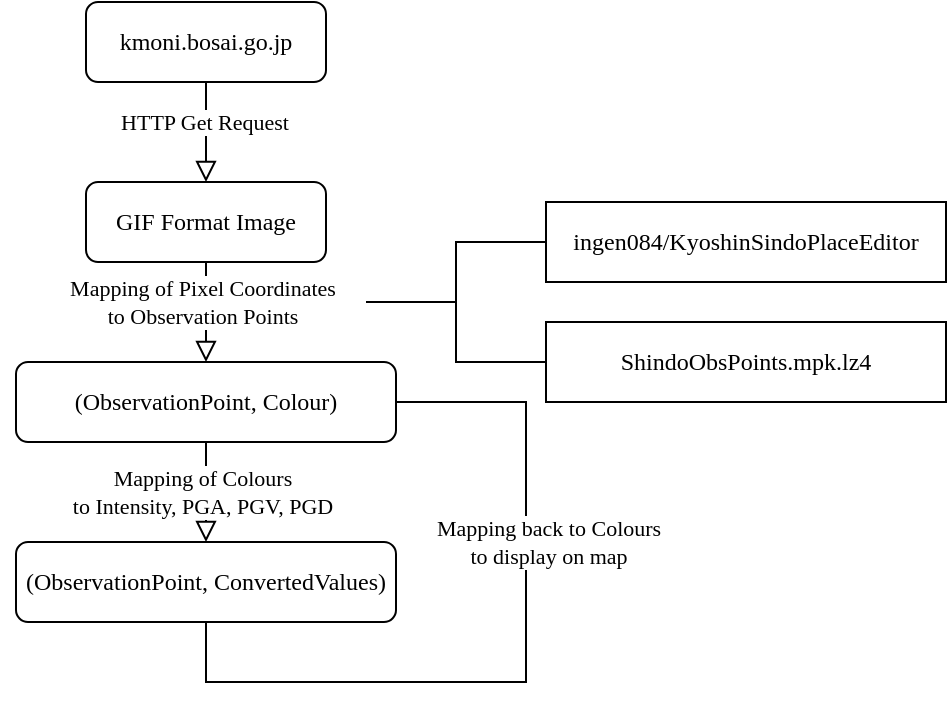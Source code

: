 <mxfile version="24.7.17">
  <diagram id="C5RBs43oDa-KdzZeNtuy" name="Page-1">
    <mxGraphModel dx="830" dy="475" grid="1" gridSize="10" guides="1" tooltips="1" connect="1" arrows="1" fold="1" page="1" pageScale="1" pageWidth="583" pageHeight="413" math="0" shadow="0">
      <root>
        <mxCell id="WIyWlLk6GJQsqaUBKTNV-0" />
        <mxCell id="WIyWlLk6GJQsqaUBKTNV-1" parent="WIyWlLk6GJQsqaUBKTNV-0" />
        <mxCell id="WIyWlLk6GJQsqaUBKTNV-2" value="" style="rounded=0;html=1;jettySize=auto;orthogonalLoop=1;fontSize=11;endArrow=block;endFill=0;endSize=8;strokeWidth=1;shadow=0;labelBackgroundColor=none;edgeStyle=orthogonalEdgeStyle;entryX=0.5;entryY=0;entryDx=0;entryDy=0;" parent="WIyWlLk6GJQsqaUBKTNV-1" source="WIyWlLk6GJQsqaUBKTNV-3" target="WIyWlLk6GJQsqaUBKTNV-7" edge="1">
          <mxGeometry relative="1" as="geometry">
            <mxPoint x="165" y="140" as="targetPoint" />
          </mxGeometry>
        </mxCell>
        <mxCell id="Ve1Vkk34Bk3RIba6Zb0x-0" value="HTTP Get Request" style="edgeLabel;html=1;align=center;verticalAlign=middle;resizable=0;points=[];fontFamily=STIX;" parent="WIyWlLk6GJQsqaUBKTNV-2" vertex="1" connectable="0">
          <mxGeometry x="-0.196" y="-1" relative="1" as="geometry">
            <mxPoint as="offset" />
          </mxGeometry>
        </mxCell>
        <mxCell id="WIyWlLk6GJQsqaUBKTNV-3" value="kmoni.bosai.go.jp" style="rounded=1;whiteSpace=wrap;html=1;fontSize=12;glass=0;strokeWidth=1;shadow=0;fontFamily=STIX;" parent="WIyWlLk6GJQsqaUBKTNV-1" vertex="1">
          <mxGeometry x="105" y="40" width="120" height="40" as="geometry" />
        </mxCell>
        <mxCell id="Ve1Vkk34Bk3RIba6Zb0x-3" style="edgeStyle=orthogonalEdgeStyle;rounded=0;orthogonalLoop=1;jettySize=auto;html=1;exitX=0.5;exitY=1;exitDx=0;exitDy=0;endArrow=block;endFill=0;endSize=8;" parent="WIyWlLk6GJQsqaUBKTNV-1" source="WIyWlLk6GJQsqaUBKTNV-7" target="WIyWlLk6GJQsqaUBKTNV-12" edge="1">
          <mxGeometry relative="1" as="geometry" />
        </mxCell>
        <mxCell id="Ve1Vkk34Bk3RIba6Zb0x-4" value="Mapping of Pixel Coordinates&lt;div&gt;to Observation Points&lt;/div&gt;" style="edgeLabel;html=1;align=center;verticalAlign=middle;resizable=0;points=[];fontFamily=STIX;" parent="Ve1Vkk34Bk3RIba6Zb0x-3" vertex="1" connectable="0">
          <mxGeometry x="-0.219" y="-2" relative="1" as="geometry">
            <mxPoint as="offset" />
          </mxGeometry>
        </mxCell>
        <mxCell id="WIyWlLk6GJQsqaUBKTNV-7" value="GIF Format Image" style="rounded=1;whiteSpace=wrap;html=1;fontSize=12;glass=0;strokeWidth=1;shadow=0;fontFamily=STIX;" parent="WIyWlLk6GJQsqaUBKTNV-1" vertex="1">
          <mxGeometry x="105" y="130" width="120" height="40" as="geometry" />
        </mxCell>
        <mxCell id="Ve1Vkk34Bk3RIba6Zb0x-8" style="edgeStyle=orthogonalEdgeStyle;rounded=0;orthogonalLoop=1;jettySize=auto;html=1;entryX=0;entryY=0.5;entryDx=0;entryDy=0;exitX=0.5;exitY=1;exitDx=0;exitDy=0;" parent="WIyWlLk6GJQsqaUBKTNV-1" source="WIyWlLk6GJQsqaUBKTNV-11" target="WIyWlLk6GJQsqaUBKTNV-12" edge="1">
          <mxGeometry relative="1" as="geometry">
            <mxPoint x="55" y="340" as="sourcePoint" />
            <Array as="points">
              <mxPoint x="165" y="380" />
              <mxPoint x="325" y="380" />
              <mxPoint x="325" y="240" />
            </Array>
          </mxGeometry>
        </mxCell>
        <mxCell id="Ve1Vkk34Bk3RIba6Zb0x-9" value="Mapping back to Colours&lt;div&gt;to display on map&lt;/div&gt;" style="edgeLabel;html=1;align=center;verticalAlign=middle;resizable=0;points=[];fontFamily=STIX;" parent="Ve1Vkk34Bk3RIba6Zb0x-8" vertex="1" connectable="0">
          <mxGeometry x="-0.445" y="2" relative="1" as="geometry">
            <mxPoint x="38" y="-68" as="offset" />
          </mxGeometry>
        </mxCell>
        <mxCell id="WIyWlLk6GJQsqaUBKTNV-11" value="(ObservationPoint, ConvertedValues)" style="rounded=1;whiteSpace=wrap;html=1;fontSize=12;glass=0;strokeWidth=1;shadow=0;fontFamily=STIX;" parent="WIyWlLk6GJQsqaUBKTNV-1" vertex="1">
          <mxGeometry x="70" y="310" width="190" height="40" as="geometry" />
        </mxCell>
        <mxCell id="Ve1Vkk34Bk3RIba6Zb0x-5" style="edgeStyle=orthogonalEdgeStyle;rounded=0;orthogonalLoop=1;jettySize=auto;html=1;exitX=0.5;exitY=1;exitDx=0;exitDy=0;endSize=8;endArrow=block;endFill=0;" parent="WIyWlLk6GJQsqaUBKTNV-1" source="WIyWlLk6GJQsqaUBKTNV-12" target="WIyWlLk6GJQsqaUBKTNV-11" edge="1">
          <mxGeometry relative="1" as="geometry" />
        </mxCell>
        <mxCell id="Ve1Vkk34Bk3RIba6Zb0x-6" value="Mapping of Colours&lt;div&gt;to Intensity, PGA, PGV, PGD&lt;/div&gt;" style="edgeLabel;html=1;align=center;verticalAlign=middle;resizable=0;points=[];fontFamily=STIX;" parent="Ve1Vkk34Bk3RIba6Zb0x-5" vertex="1" connectable="0">
          <mxGeometry x="-0.029" y="-2" relative="1" as="geometry">
            <mxPoint as="offset" />
          </mxGeometry>
        </mxCell>
        <mxCell id="WIyWlLk6GJQsqaUBKTNV-12" value="(ObservationPoint, Colour)" style="rounded=1;whiteSpace=wrap;html=1;fontSize=12;glass=0;strokeWidth=1;shadow=0;fontFamily=STIX;" parent="WIyWlLk6GJQsqaUBKTNV-1" vertex="1">
          <mxGeometry x="70" y="220" width="190" height="40" as="geometry" />
        </mxCell>
        <mxCell id="Ve1Vkk34Bk3RIba6Zb0x-10" value="ingen084/KyoshinSindoPlaceEditor" style="rounded=0;whiteSpace=wrap;html=1;fontSize=12;glass=0;strokeWidth=1;shadow=0;fontFamily=STIX;" parent="WIyWlLk6GJQsqaUBKTNV-1" vertex="1">
          <mxGeometry x="335" y="140" width="200" height="40" as="geometry" />
        </mxCell>
        <mxCell id="Ve1Vkk34Bk3RIba6Zb0x-11" value="ShindoObsPoints.mpk.lz4" style="rounded=0;whiteSpace=wrap;html=1;fontSize=12;glass=0;strokeWidth=1;shadow=0;fontFamily=STIX;" parent="WIyWlLk6GJQsqaUBKTNV-1" vertex="1">
          <mxGeometry x="335" y="200" width="200" height="40" as="geometry" />
        </mxCell>
        <mxCell id="Ve1Vkk34Bk3RIba6Zb0x-12" value="" style="strokeWidth=1;html=1;shape=mxgraph.flowchart.annotation_2;align=left;labelPosition=right;pointerEvents=1;" parent="WIyWlLk6GJQsqaUBKTNV-1" vertex="1">
          <mxGeometry x="245" y="160" width="90" height="60" as="geometry" />
        </mxCell>
      </root>
    </mxGraphModel>
  </diagram>
</mxfile>
